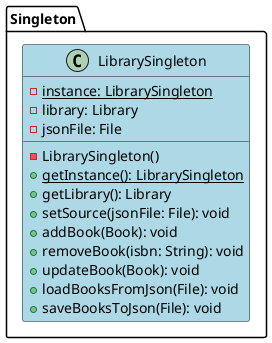 @startuml Singleton Component Diagram

skinparam class {
    BackgroundColor LightBlue
}

package "Singleton" {
    class LibrarySingleton {
        - {static} instance: LibrarySingleton
        - library: Library
        - jsonFile: File
        - LibrarySingleton()
        + {static} getInstance(): LibrarySingleton
        + getLibrary(): Library
        + setSource(jsonFile: File): void
        + addBook(Book): void
        + removeBook(isbn: String): void
        + updateBook(Book): void
        + loadBooksFromJson(File): void
        + saveBooksToJson(File): void
    }
}

@enduml
